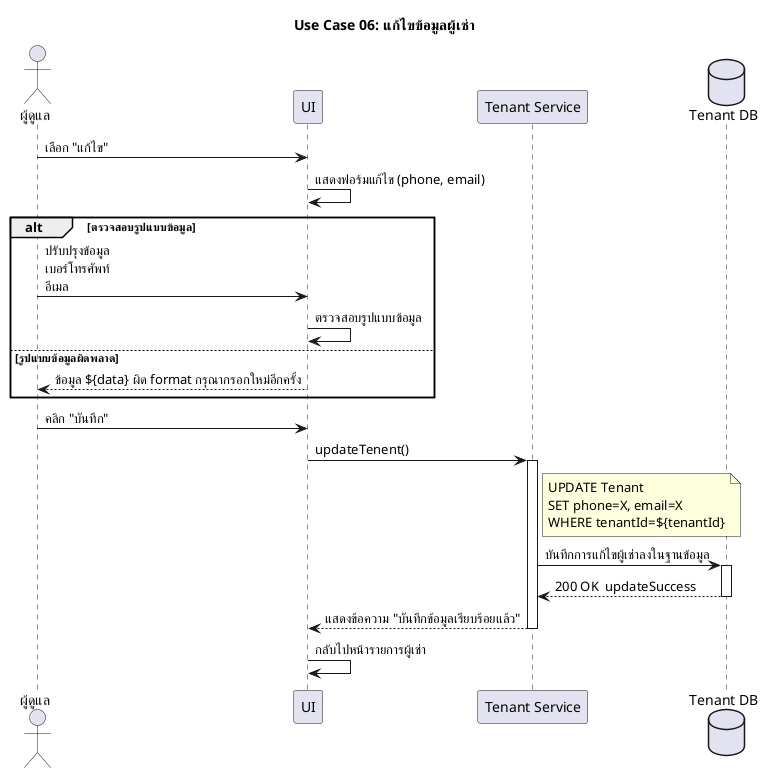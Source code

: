 @startuml
skinparam defaultFontName "TH Sarabun New"
title Use Case 06: แก้ไขข้อมูลผู้เช่า
actor "ผู้ดูแล" as Admin
participant "UI" as UI
participant "Tenant Service" as MS
database "Tenant DB" as DB

Admin -> UI    : เลือก "แก้ไข"
UI -> UI       : แสดงฟอร์มแก้ไข (phone, email)

alt ตรวจสอบรูปแบบข้อมูล
    Admin -> UI    : ปรับปรุงข้อมูล\nเบอร์โทรศัพท์\nอีเมล
    UI -> UI       : ตรวจสอบรูปแบบข้อมูล
else รูปแบบข้อมูลผิดพลาด
    UI --> Admin: ข้อมูล ${data} ผิด format กรุณากรอกใหม่อีกครั้ง
end

Admin -> UI        : คลิก "บันทึก"

UI -> MS           : updateTenent()
activate MS
note right of MS
UPDATE Tenant 
SET phone=X, email=X
WHERE tenantId=${tenantId}
end note
MS -> DB           : บันทึกการแก้ไขผู้เช่าลงในฐานข้อมูล
activate DB
DB --> MS          : 200 OK  updateSuccess
deactivate DB
MS --> UI          : แสดงข้อความ "บันทึกข้อมูลเรียบร้อยแล้ว"
deactivate MS
UI -> UI           : กลับไปหน้ารายการผู้เช่า

@enduml

